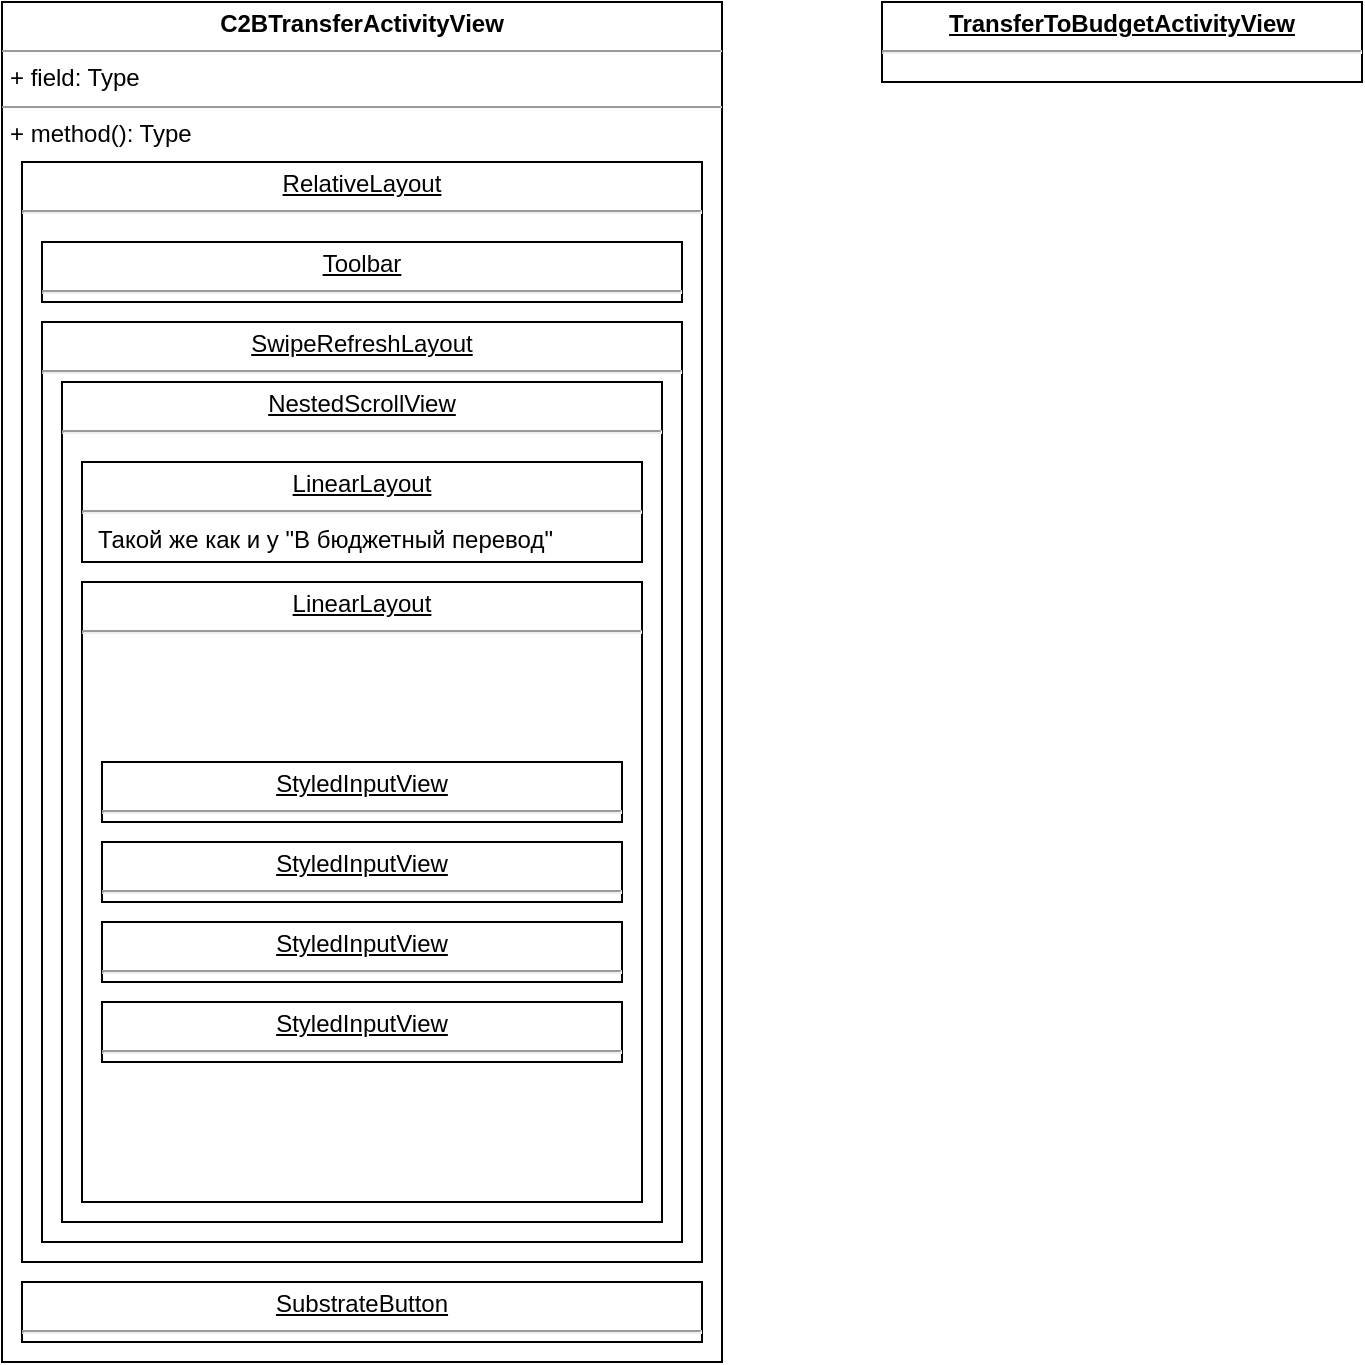 <mxfile version="15.9.6" type="github">
  <diagram id="Sy6vJnDHVic9A7IIV_fd" name="Page-1">
    <mxGraphModel dx="2272" dy="729" grid="1" gridSize="10" guides="1" tooltips="1" connect="1" arrows="1" fold="1" page="1" pageScale="1" pageWidth="850" pageHeight="1100" math="0" shadow="0">
      <root>
        <mxCell id="0" />
        <mxCell id="1" parent="0" />
        <mxCell id="lQq4pb2lhz19jLaecGec-1" value="&lt;p style=&quot;margin: 0px ; margin-top: 4px ; text-align: center&quot;&gt;&lt;b&gt;C2BTransferActivityView&lt;/b&gt;&lt;/p&gt;&lt;hr size=&quot;1&quot;&gt;&lt;p style=&quot;margin: 0px ; margin-left: 4px&quot;&gt;+ field: Type&lt;/p&gt;&lt;hr size=&quot;1&quot;&gt;&lt;p style=&quot;margin: 0px ; margin-left: 4px&quot;&gt;+ method(): Type&lt;/p&gt;" style="verticalAlign=top;align=left;overflow=fill;fontSize=12;fontFamily=Helvetica;html=1;" vertex="1" parent="1">
          <mxGeometry x="-80" y="80" width="360" height="680" as="geometry" />
        </mxCell>
        <mxCell id="lQq4pb2lhz19jLaecGec-2" value="&lt;p style=&quot;margin: 0px ; margin-top: 4px ; text-align: center ; text-decoration: underline&quot;&gt;&lt;b&gt;TransferToBudgetActivityView&lt;/b&gt;&lt;/p&gt;&lt;hr&gt;&lt;p style=&quot;margin: 0px ; margin-left: 8px&quot;&gt;&lt;br&gt;&lt;/p&gt;" style="verticalAlign=top;align=left;overflow=fill;fontSize=12;fontFamily=Helvetica;html=1;" vertex="1" parent="1">
          <mxGeometry x="360" y="80" width="240" height="40" as="geometry" />
        </mxCell>
        <mxCell id="lQq4pb2lhz19jLaecGec-3" value="&lt;p style=&quot;margin: 0px ; margin-top: 4px ; text-align: center ; text-decoration: underline&quot;&gt;RelativeLayout&lt;br&gt;&lt;/p&gt;&lt;hr&gt;" style="verticalAlign=top;align=left;overflow=fill;fontSize=12;fontFamily=Helvetica;html=1;" vertex="1" parent="1">
          <mxGeometry x="-70" y="160" width="340" height="550" as="geometry" />
        </mxCell>
        <mxCell id="lQq4pb2lhz19jLaecGec-4" value="&lt;p style=&quot;margin: 0px ; margin-top: 4px ; text-align: center ; text-decoration: underline&quot;&gt;Toolbar&lt;/p&gt;&lt;hr&gt;" style="verticalAlign=top;align=left;overflow=fill;fontSize=12;fontFamily=Helvetica;html=1;" vertex="1" parent="1">
          <mxGeometry x="-60" y="200" width="320" height="30" as="geometry" />
        </mxCell>
        <mxCell id="lQq4pb2lhz19jLaecGec-5" value="&lt;p style=&quot;margin: 0px ; margin-top: 4px ; text-align: center ; text-decoration: underline&quot;&gt;SwipeRefreshLayout&lt;/p&gt;&lt;hr&gt;" style="verticalAlign=top;align=left;overflow=fill;fontSize=12;fontFamily=Helvetica;html=1;" vertex="1" parent="1">
          <mxGeometry x="-60" y="240" width="320" height="460" as="geometry" />
        </mxCell>
        <mxCell id="lQq4pb2lhz19jLaecGec-6" value="&lt;p style=&quot;margin: 0px ; margin-top: 4px ; text-align: center ; text-decoration: underline&quot;&gt;NestedScrollView&lt;/p&gt;&lt;hr&gt;" style="verticalAlign=top;align=left;overflow=fill;fontSize=12;fontFamily=Helvetica;html=1;" vertex="1" parent="1">
          <mxGeometry x="-50" y="270" width="300" height="420" as="geometry" />
        </mxCell>
        <mxCell id="lQq4pb2lhz19jLaecGec-7" value="&lt;p style=&quot;margin: 0px ; margin-top: 4px ; text-align: center ; text-decoration: underline&quot;&gt;SubstrateButton&lt;/p&gt;&lt;hr&gt;" style="verticalAlign=top;align=left;overflow=fill;fontSize=12;fontFamily=Helvetica;html=1;" vertex="1" parent="1">
          <mxGeometry x="-70" y="720" width="340" height="30" as="geometry" />
        </mxCell>
        <mxCell id="lQq4pb2lhz19jLaecGec-10" value="&lt;p style=&quot;margin: 0px ; margin-top: 4px ; text-align: center ; text-decoration: underline&quot;&gt;LinearLayout&lt;/p&gt;&lt;hr&gt;&lt;p style=&quot;margin: 0px ; margin-left: 8px&quot;&gt;Такой же как и у &quot;В бюджетный перевод&quot;&lt;br&gt;&lt;/p&gt;" style="verticalAlign=top;align=left;overflow=fill;fontSize=12;fontFamily=Helvetica;html=1;" vertex="1" parent="1">
          <mxGeometry x="-40" y="310" width="280" height="50" as="geometry" />
        </mxCell>
        <mxCell id="lQq4pb2lhz19jLaecGec-11" value="&lt;p style=&quot;margin: 0px ; margin-top: 4px ; text-align: center ; text-decoration: underline&quot;&gt;LinearLayout&lt;/p&gt;&lt;hr&gt;&lt;p style=&quot;margin: 0px ; margin-left: 8px&quot;&gt;&lt;br&gt;&lt;/p&gt;" style="verticalAlign=top;align=left;overflow=fill;fontSize=12;fontFamily=Helvetica;html=1;" vertex="1" parent="1">
          <mxGeometry x="-40" y="370" width="280" height="310" as="geometry" />
        </mxCell>
        <mxCell id="lQq4pb2lhz19jLaecGec-12" value="&lt;p style=&quot;margin: 0px ; margin-top: 4px ; text-align: center ; text-decoration: underline&quot;&gt;StyledInputView&lt;/p&gt;&lt;hr&gt;&lt;p style=&quot;margin: 0px ; margin-left: 8px&quot;&gt;&lt;br&gt;&lt;/p&gt;" style="verticalAlign=top;align=left;overflow=fill;fontSize=12;fontFamily=Helvetica;html=1;" vertex="1" parent="1">
          <mxGeometry x="-30" y="460" width="260" height="30" as="geometry" />
        </mxCell>
        <mxCell id="lQq4pb2lhz19jLaecGec-13" value="&lt;p style=&quot;margin: 0px ; margin-top: 4px ; text-align: center ; text-decoration: underline&quot;&gt;StyledInputView&lt;/p&gt;&lt;hr&gt;&lt;p style=&quot;margin: 0px ; margin-left: 8px&quot;&gt;&lt;br&gt;&lt;/p&gt;" style="verticalAlign=top;align=left;overflow=fill;fontSize=12;fontFamily=Helvetica;html=1;" vertex="1" parent="1">
          <mxGeometry x="-30" y="500" width="260" height="30" as="geometry" />
        </mxCell>
        <mxCell id="lQq4pb2lhz19jLaecGec-14" value="&lt;p style=&quot;margin: 0px ; margin-top: 4px ; text-align: center ; text-decoration: underline&quot;&gt;StyledInputView&lt;/p&gt;&lt;hr&gt;&lt;p style=&quot;margin: 0px ; margin-left: 8px&quot;&gt;&lt;br&gt;&lt;/p&gt;" style="verticalAlign=top;align=left;overflow=fill;fontSize=12;fontFamily=Helvetica;html=1;" vertex="1" parent="1">
          <mxGeometry x="-30" y="540" width="260" height="30" as="geometry" />
        </mxCell>
        <mxCell id="lQq4pb2lhz19jLaecGec-15" value="&lt;p style=&quot;margin: 0px ; margin-top: 4px ; text-align: center ; text-decoration: underline&quot;&gt;StyledInputView&lt;/p&gt;&lt;hr&gt;&lt;p style=&quot;margin: 0px ; margin-left: 8px&quot;&gt;&lt;br&gt;&lt;/p&gt;" style="verticalAlign=top;align=left;overflow=fill;fontSize=12;fontFamily=Helvetica;html=1;" vertex="1" parent="1">
          <mxGeometry x="-30" y="580" width="260" height="30" as="geometry" />
        </mxCell>
      </root>
    </mxGraphModel>
  </diagram>
</mxfile>
